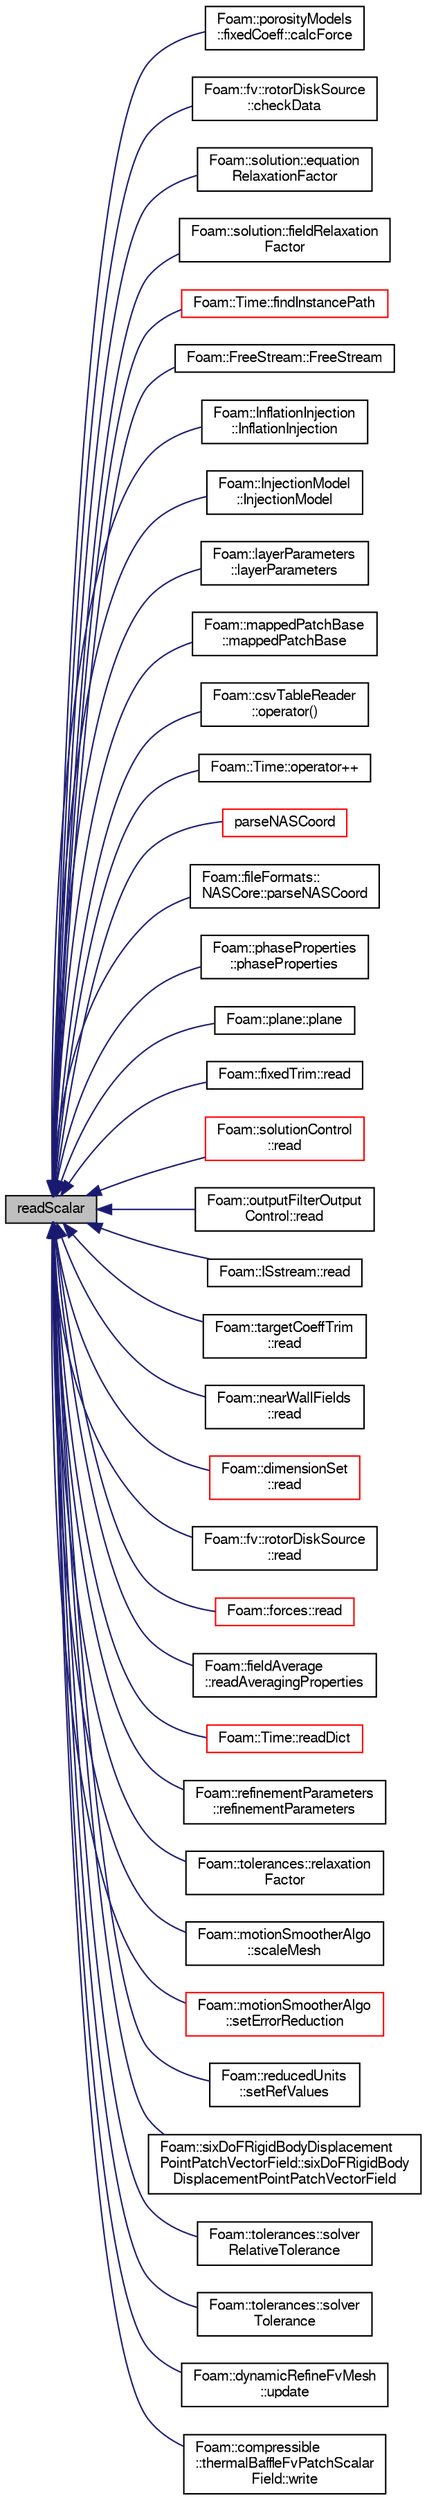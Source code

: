 digraph "readScalar"
{
  bgcolor="transparent";
  edge [fontname="FreeSans",fontsize="10",labelfontname="FreeSans",labelfontsize="10"];
  node [fontname="FreeSans",fontsize="10",shape=record];
  rankdir="LR";
  Node1 [label="readScalar",height=0.2,width=0.4,color="black", fillcolor="grey75", style="filled" fontcolor="black"];
  Node1 -> Node2 [dir="back",color="midnightblue",fontsize="10",style="solid",fontname="FreeSans"];
  Node2 [label="Foam::porosityModels\l::fixedCoeff::calcForce",height=0.2,width=0.4,color="black",URL="$a00795.html#ae4329e47b78abbd4608e91bcf47b9038",tooltip="Calculate the porosity force. "];
  Node1 -> Node3 [dir="back",color="midnightblue",fontsize="10",style="solid",fontname="FreeSans"];
  Node3 [label="Foam::fv::rotorDiskSource\l::checkData",height=0.2,width=0.4,color="black",URL="$a02158.html#a2c4ac7a26c8a7aeb644c5d0f345f3f4e",tooltip="Check data. "];
  Node1 -> Node4 [dir="back",color="midnightblue",fontsize="10",style="solid",fontname="FreeSans"];
  Node4 [label="Foam::solution::equation\lRelaxationFactor",height=0.2,width=0.4,color="black",URL="$a02310.html#aab63e5ea7e0b873802519e47d97f927c",tooltip="Return the relaxation factor for the given eqation. "];
  Node1 -> Node5 [dir="back",color="midnightblue",fontsize="10",style="solid",fontname="FreeSans"];
  Node5 [label="Foam::solution::fieldRelaxation\lFactor",height=0.2,width=0.4,color="black",URL="$a02310.html#a5fc9a22b44d2ad13c4029c13a0c9c0eb",tooltip="Return the relaxation factor for the given field. "];
  Node1 -> Node6 [dir="back",color="midnightblue",fontsize="10",style="solid",fontname="FreeSans"];
  Node6 [label="Foam::Time::findInstancePath",height=0.2,width=0.4,color="red",URL="$a02535.html#ae3ea322744b500f4df4960a1bab16848",tooltip="Search the case for the time directory path. "];
  Node1 -> Node7 [dir="back",color="midnightblue",fontsize="10",style="solid",fontname="FreeSans"];
  Node7 [label="Foam::FreeStream::FreeStream",height=0.2,width=0.4,color="black",URL="$a00835.html#a5019115de04adc2b93cc4c60c3d44c53",tooltip="Construct from dictionary. "];
  Node1 -> Node8 [dir="back",color="midnightblue",fontsize="10",style="solid",fontname="FreeSans"];
  Node8 [label="Foam::InflationInjection\l::InflationInjection",height=0.2,width=0.4,color="black",URL="$a01061.html#a507ed754c52ed201d90a2c3fe5f09add",tooltip="Construct from dictionary. "];
  Node1 -> Node9 [dir="back",color="midnightblue",fontsize="10",style="solid",fontname="FreeSans"];
  Node9 [label="Foam::InjectionModel\l::InjectionModel",height=0.2,width=0.4,color="black",URL="$a01066.html#a6c37e64789e8b61dfc662338fc6e80c8",tooltip="Construct from dictionary. "];
  Node1 -> Node10 [dir="back",color="midnightblue",fontsize="10",style="solid",fontname="FreeSans"];
  Node10 [label="Foam::layerParameters\l::layerParameters",height=0.2,width=0.4,color="black",URL="$a01239.html#a0bca0e83ae5dc91bf83bfda4f12ac795",tooltip="Construct from dictionary. "];
  Node1 -> Node11 [dir="back",color="midnightblue",fontsize="10",style="solid",fontname="FreeSans"];
  Node11 [label="Foam::mappedPatchBase\l::mappedPatchBase",height=0.2,width=0.4,color="black",URL="$a01381.html#ae57903ca8bbfe2944acf6a2cc72acc1e",tooltip="Construct from dictionary. "];
  Node1 -> Node12 [dir="back",color="midnightblue",fontsize="10",style="solid",fontname="FreeSans"];
  Node12 [label="Foam::csvTableReader\l::operator()",height=0.2,width=0.4,color="black",URL="$a00419.html#a6e70d23d9d9427911607974e22fb9e0b",tooltip="Read the table. "];
  Node1 -> Node13 [dir="back",color="midnightblue",fontsize="10",style="solid",fontname="FreeSans"];
  Node13 [label="Foam::Time::operator++",height=0.2,width=0.4,color="black",URL="$a02535.html#ad29d9fc6ef635c14c2d255bd9958d1bb",tooltip="Prefix increment,. "];
  Node1 -> Node14 [dir="back",color="midnightblue",fontsize="10",style="solid",fontname="FreeSans"];
  Node14 [label="parseNASCoord",height=0.2,width=0.4,color="red",URL="$a10237.html#a663c47a91dbc4b5b9064c385189002be"];
  Node1 -> Node15 [dir="back",color="midnightblue",fontsize="10",style="solid",fontname="FreeSans"];
  Node15 [label="Foam::fileFormats::\lNASCore::parseNASCoord",height=0.2,width=0.4,color="black",URL="$a01524.html#afe228e66f85cd3e6475ddce582188a94",tooltip="Do weird things to extract number. "];
  Node1 -> Node16 [dir="back",color="midnightblue",fontsize="10",style="solid",fontname="FreeSans"];
  Node16 [label="Foam::phaseProperties\l::phaseProperties",height=0.2,width=0.4,color="black",URL="$a01792.html#a3b5b875ef8e2fad3fc424b37904a1446",tooltip="Construct from Istream. "];
  Node1 -> Node17 [dir="back",color="midnightblue",fontsize="10",style="solid",fontname="FreeSans"];
  Node17 [label="Foam::plane::plane",height=0.2,width=0.4,color="black",URL="$a01802.html#a9ced72039d33f99ac2da158ddcfc8717",tooltip="Construct from dictionary. "];
  Node1 -> Node18 [dir="back",color="midnightblue",fontsize="10",style="solid",fontname="FreeSans"];
  Node18 [label="Foam::fixedTrim::read",height=0.2,width=0.4,color="black",URL="$a00811.html#a428788b96f9f592ba1fa5b37c25ac749",tooltip="Read. "];
  Node1 -> Node19 [dir="back",color="midnightblue",fontsize="10",style="solid",fontname="FreeSans"];
  Node19 [label="Foam::solutionControl\l::read",height=0.2,width=0.4,color="red",URL="$a02311.html#a5000fb6b71961a972685d699d4634d34",tooltip="Read controls from fvSolution dictionary. "];
  Node1 -> Node20 [dir="back",color="midnightblue",fontsize="10",style="solid",fontname="FreeSans"];
  Node20 [label="Foam::outputFilterOutput\lControl::read",height=0.2,width=0.4,color="black",URL="$a01704.html#aa9b8764750bd9ff67ca32b6551dc7847",tooltip="Read from dictionary. "];
  Node1 -> Node21 [dir="back",color="midnightblue",fontsize="10",style="solid",fontname="FreeSans"];
  Node21 [label="Foam::ISstream::read",height=0.2,width=0.4,color="black",URL="$a01161.html#a3d4b02e5b143d1a4ba9a5b34f11b4ed1",tooltip="Return next token from stream. "];
  Node1 -> Node22 [dir="back",color="midnightblue",fontsize="10",style="solid",fontname="FreeSans"];
  Node22 [label="Foam::targetCoeffTrim\l::read",height=0.2,width=0.4,color="black",URL="$a02486.html#a428788b96f9f592ba1fa5b37c25ac749",tooltip="Read. "];
  Node1 -> Node23 [dir="back",color="midnightblue",fontsize="10",style="solid",fontname="FreeSans"];
  Node23 [label="Foam::nearWallFields\l::read",height=0.2,width=0.4,color="black",URL="$a01536.html#aa9b8764750bd9ff67ca32b6551dc7847",tooltip="Read the field min/max data. "];
  Node1 -> Node24 [dir="back",color="midnightblue",fontsize="10",style="solid",fontname="FreeSans"];
  Node24 [label="Foam::dimensionSet\l::read",height=0.2,width=0.4,color="red",URL="$a00513.html#a4b1272c56fc93e26715db0ffd87a9b1f",tooltip="Read using provided units. Used only in initial parsing. "];
  Node1 -> Node25 [dir="back",color="midnightblue",fontsize="10",style="solid",fontname="FreeSans"];
  Node25 [label="Foam::fv::rotorDiskSource\l::read",height=0.2,width=0.4,color="black",URL="$a02158.html#a6ce0c64db98eb6144d363dbfc86104eb",tooltip="Read source dictionary. "];
  Node1 -> Node26 [dir="back",color="midnightblue",fontsize="10",style="solid",fontname="FreeSans"];
  Node26 [label="Foam::forces::read",height=0.2,width=0.4,color="red",URL="$a00831.html#aa9b8764750bd9ff67ca32b6551dc7847",tooltip="Read the forces data. "];
  Node1 -> Node27 [dir="back",color="midnightblue",fontsize="10",style="solid",fontname="FreeSans"];
  Node27 [label="Foam::fieldAverage\l::readAveragingProperties",height=0.2,width=0.4,color="black",URL="$a00735.html#acdc49190984d3223cc808b5a80986fac",tooltip="Read averaging properties - steps and time. "];
  Node1 -> Node28 [dir="back",color="midnightblue",fontsize="10",style="solid",fontname="FreeSans"];
  Node28 [label="Foam::Time::readDict",height=0.2,width=0.4,color="red",URL="$a02535.html#a09f8bbb748b599cf713fa2e07ec7e0b4",tooltip="Read the control dictionary and set the write controls etc. "];
  Node1 -> Node29 [dir="back",color="midnightblue",fontsize="10",style="solid",fontname="FreeSans"];
  Node29 [label="Foam::refinementParameters\l::refinementParameters",height=0.2,width=0.4,color="black",URL="$a02053.html#a034a6c727dd370424501b580ebf0ddc7",tooltip="Construct from dictionary - new syntax. "];
  Node1 -> Node30 [dir="back",color="midnightblue",fontsize="10",style="solid",fontname="FreeSans"];
  Node30 [label="Foam::tolerances::relaxation\lFactor",height=0.2,width=0.4,color="black",URL="$a02549.html#a2fb74586a18ab9f30919ee1459b7fa4b"];
  Node1 -> Node31 [dir="back",color="midnightblue",fontsize="10",style="solid",fontname="FreeSans"];
  Node31 [label="Foam::motionSmootherAlgo\l::scaleMesh",height=0.2,width=0.4,color="black",URL="$a01487.html#a32bff44040e6dbc2f185cba89bcacd6d",tooltip="Move mesh with externally provided mesh constraints. "];
  Node1 -> Node32 [dir="back",color="midnightblue",fontsize="10",style="solid",fontname="FreeSans"];
  Node32 [label="Foam::motionSmootherAlgo\l::setErrorReduction",height=0.2,width=0.4,color="red",URL="$a01487.html#a2b814476dee538a120e248d24c715933",tooltip="Set the errorReduction (by how much to scale the displacement. "];
  Node1 -> Node33 [dir="back",color="midnightblue",fontsize="10",style="solid",fontname="FreeSans"];
  Node33 [label="Foam::reducedUnits\l::setRefValues",height=0.2,width=0.4,color="black",URL="$a02043.html#a8b82179ee0b7beaafa4da141a7c4fcfb"];
  Node1 -> Node34 [dir="back",color="midnightblue",fontsize="10",style="solid",fontname="FreeSans"];
  Node34 [label="Foam::sixDoFRigidBodyDisplacement\lPointPatchVectorField::sixDoFRigidBody\lDisplacementPointPatchVectorField",height=0.2,width=0.4,color="black",URL="$a02259.html#ae3004a880f41e1c690975d16a1b54968",tooltip="Construct from patch, internal field and dictionary. "];
  Node1 -> Node35 [dir="back",color="midnightblue",fontsize="10",style="solid",fontname="FreeSans"];
  Node35 [label="Foam::tolerances::solver\lRelativeTolerance",height=0.2,width=0.4,color="black",URL="$a02549.html#ae3ece049bc3e806916ed092a9af3e96b"];
  Node1 -> Node36 [dir="back",color="midnightblue",fontsize="10",style="solid",fontname="FreeSans"];
  Node36 [label="Foam::tolerances::solver\lTolerance",height=0.2,width=0.4,color="black",URL="$a02549.html#a80d4fdf7539c062bbbf7c8899e2736f0"];
  Node1 -> Node37 [dir="back",color="midnightblue",fontsize="10",style="solid",fontname="FreeSans"];
  Node37 [label="Foam::dynamicRefineFvMesh\l::update",height=0.2,width=0.4,color="black",URL="$a00584.html#aa2aac016e2bf7b5bd2b271786c2791aa",tooltip="Update the mesh for both mesh motion and topology change. "];
  Node1 -> Node38 [dir="back",color="midnightblue",fontsize="10",style="solid",fontname="FreeSans"];
  Node38 [label="Foam::compressible\l::thermalBaffleFvPatchScalar\lField::write",height=0.2,width=0.4,color="black",URL="$a02510.html#a0941061ad5a26be83b4107d05750ace6",tooltip="Write. "];
}
